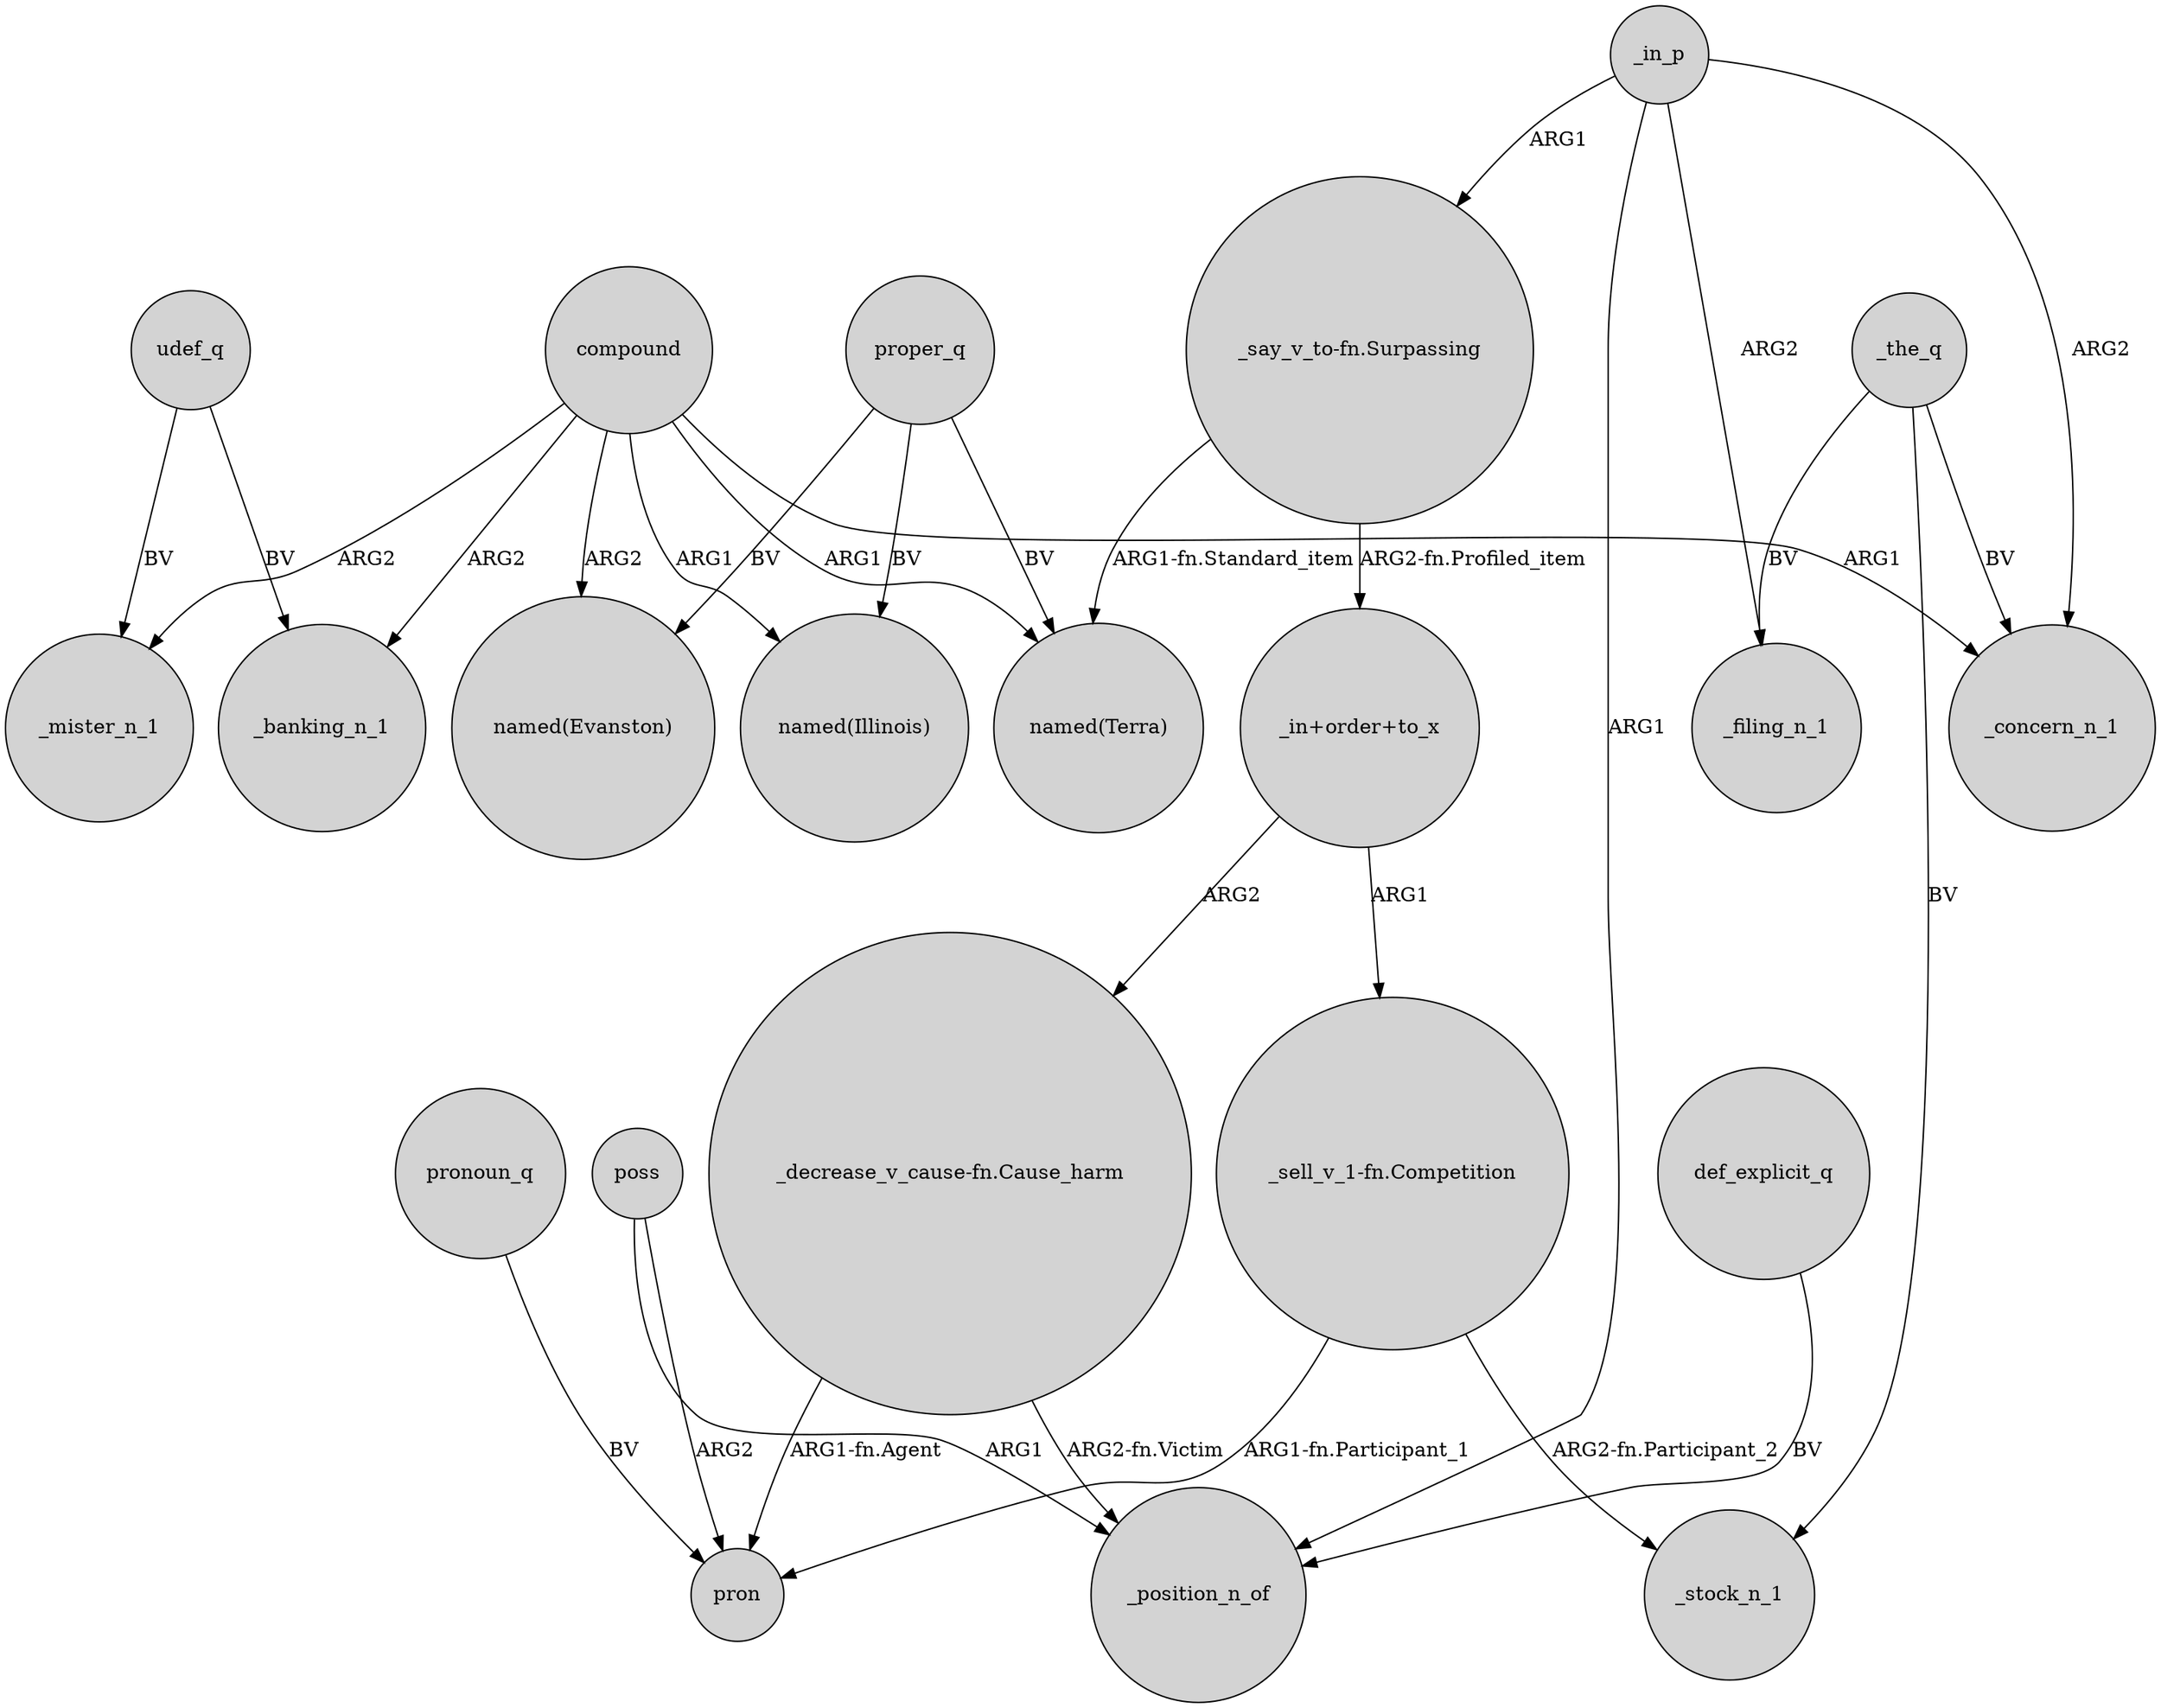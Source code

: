 digraph {
	node [shape=circle style=filled]
	compound -> _mister_n_1 [label=ARG2]
	_the_q -> _filing_n_1 [label=BV]
	proper_q -> "named(Illinois)" [label=BV]
	udef_q -> _mister_n_1 [label=BV]
	_the_q -> _concern_n_1 [label=BV]
	def_explicit_q -> _position_n_of [label=BV]
	"_in+order+to_x" -> "_decrease_v_cause-fn.Cause_harm" [label=ARG2]
	proper_q -> "named(Evanston)" [label=BV]
	proper_q -> "named(Terra)" [label=BV]
	pronoun_q -> pron [label=BV]
	_the_q -> _stock_n_1 [label=BV]
	poss -> pron [label=ARG2]
	poss -> _position_n_of [label=ARG1]
	_in_p -> _position_n_of [label=ARG1]
	"_say_v_to-fn.Surpassing" -> "named(Terra)" [label="ARG1-fn.Standard_item"]
	_in_p -> "_say_v_to-fn.Surpassing" [label=ARG1]
	udef_q -> _banking_n_1 [label=BV]
	compound -> _concern_n_1 [label=ARG1]
	compound -> _banking_n_1 [label=ARG2]
	compound -> "named(Illinois)" [label=ARG1]
	compound -> "named(Evanston)" [label=ARG2]
	_in_p -> _concern_n_1 [label=ARG2]
	"_sell_v_1-fn.Competition" -> pron [label="ARG1-fn.Participant_1"]
	"_in+order+to_x" -> "_sell_v_1-fn.Competition" [label=ARG1]
	_in_p -> _filing_n_1 [label=ARG2]
	"_say_v_to-fn.Surpassing" -> "_in+order+to_x" [label="ARG2-fn.Profiled_item"]
	compound -> "named(Terra)" [label=ARG1]
	"_sell_v_1-fn.Competition" -> _stock_n_1 [label="ARG2-fn.Participant_2"]
	"_decrease_v_cause-fn.Cause_harm" -> _position_n_of [label="ARG2-fn.Victim"]
	"_decrease_v_cause-fn.Cause_harm" -> pron [label="ARG1-fn.Agent"]
}
